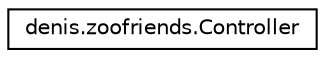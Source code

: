 digraph "Graphical Class Hierarchy"
{
  edge [fontname="Helvetica",fontsize="10",labelfontname="Helvetica",labelfontsize="10"];
  node [fontname="Helvetica",fontsize="10",shape=record];
  rankdir="LR";
  Node1 [label="denis.zoofriends.Controller",height=0.2,width=0.4,color="black", fillcolor="white", style="filled",URL="$classdenis_1_1zoofriends_1_1_controller.html"];
}
